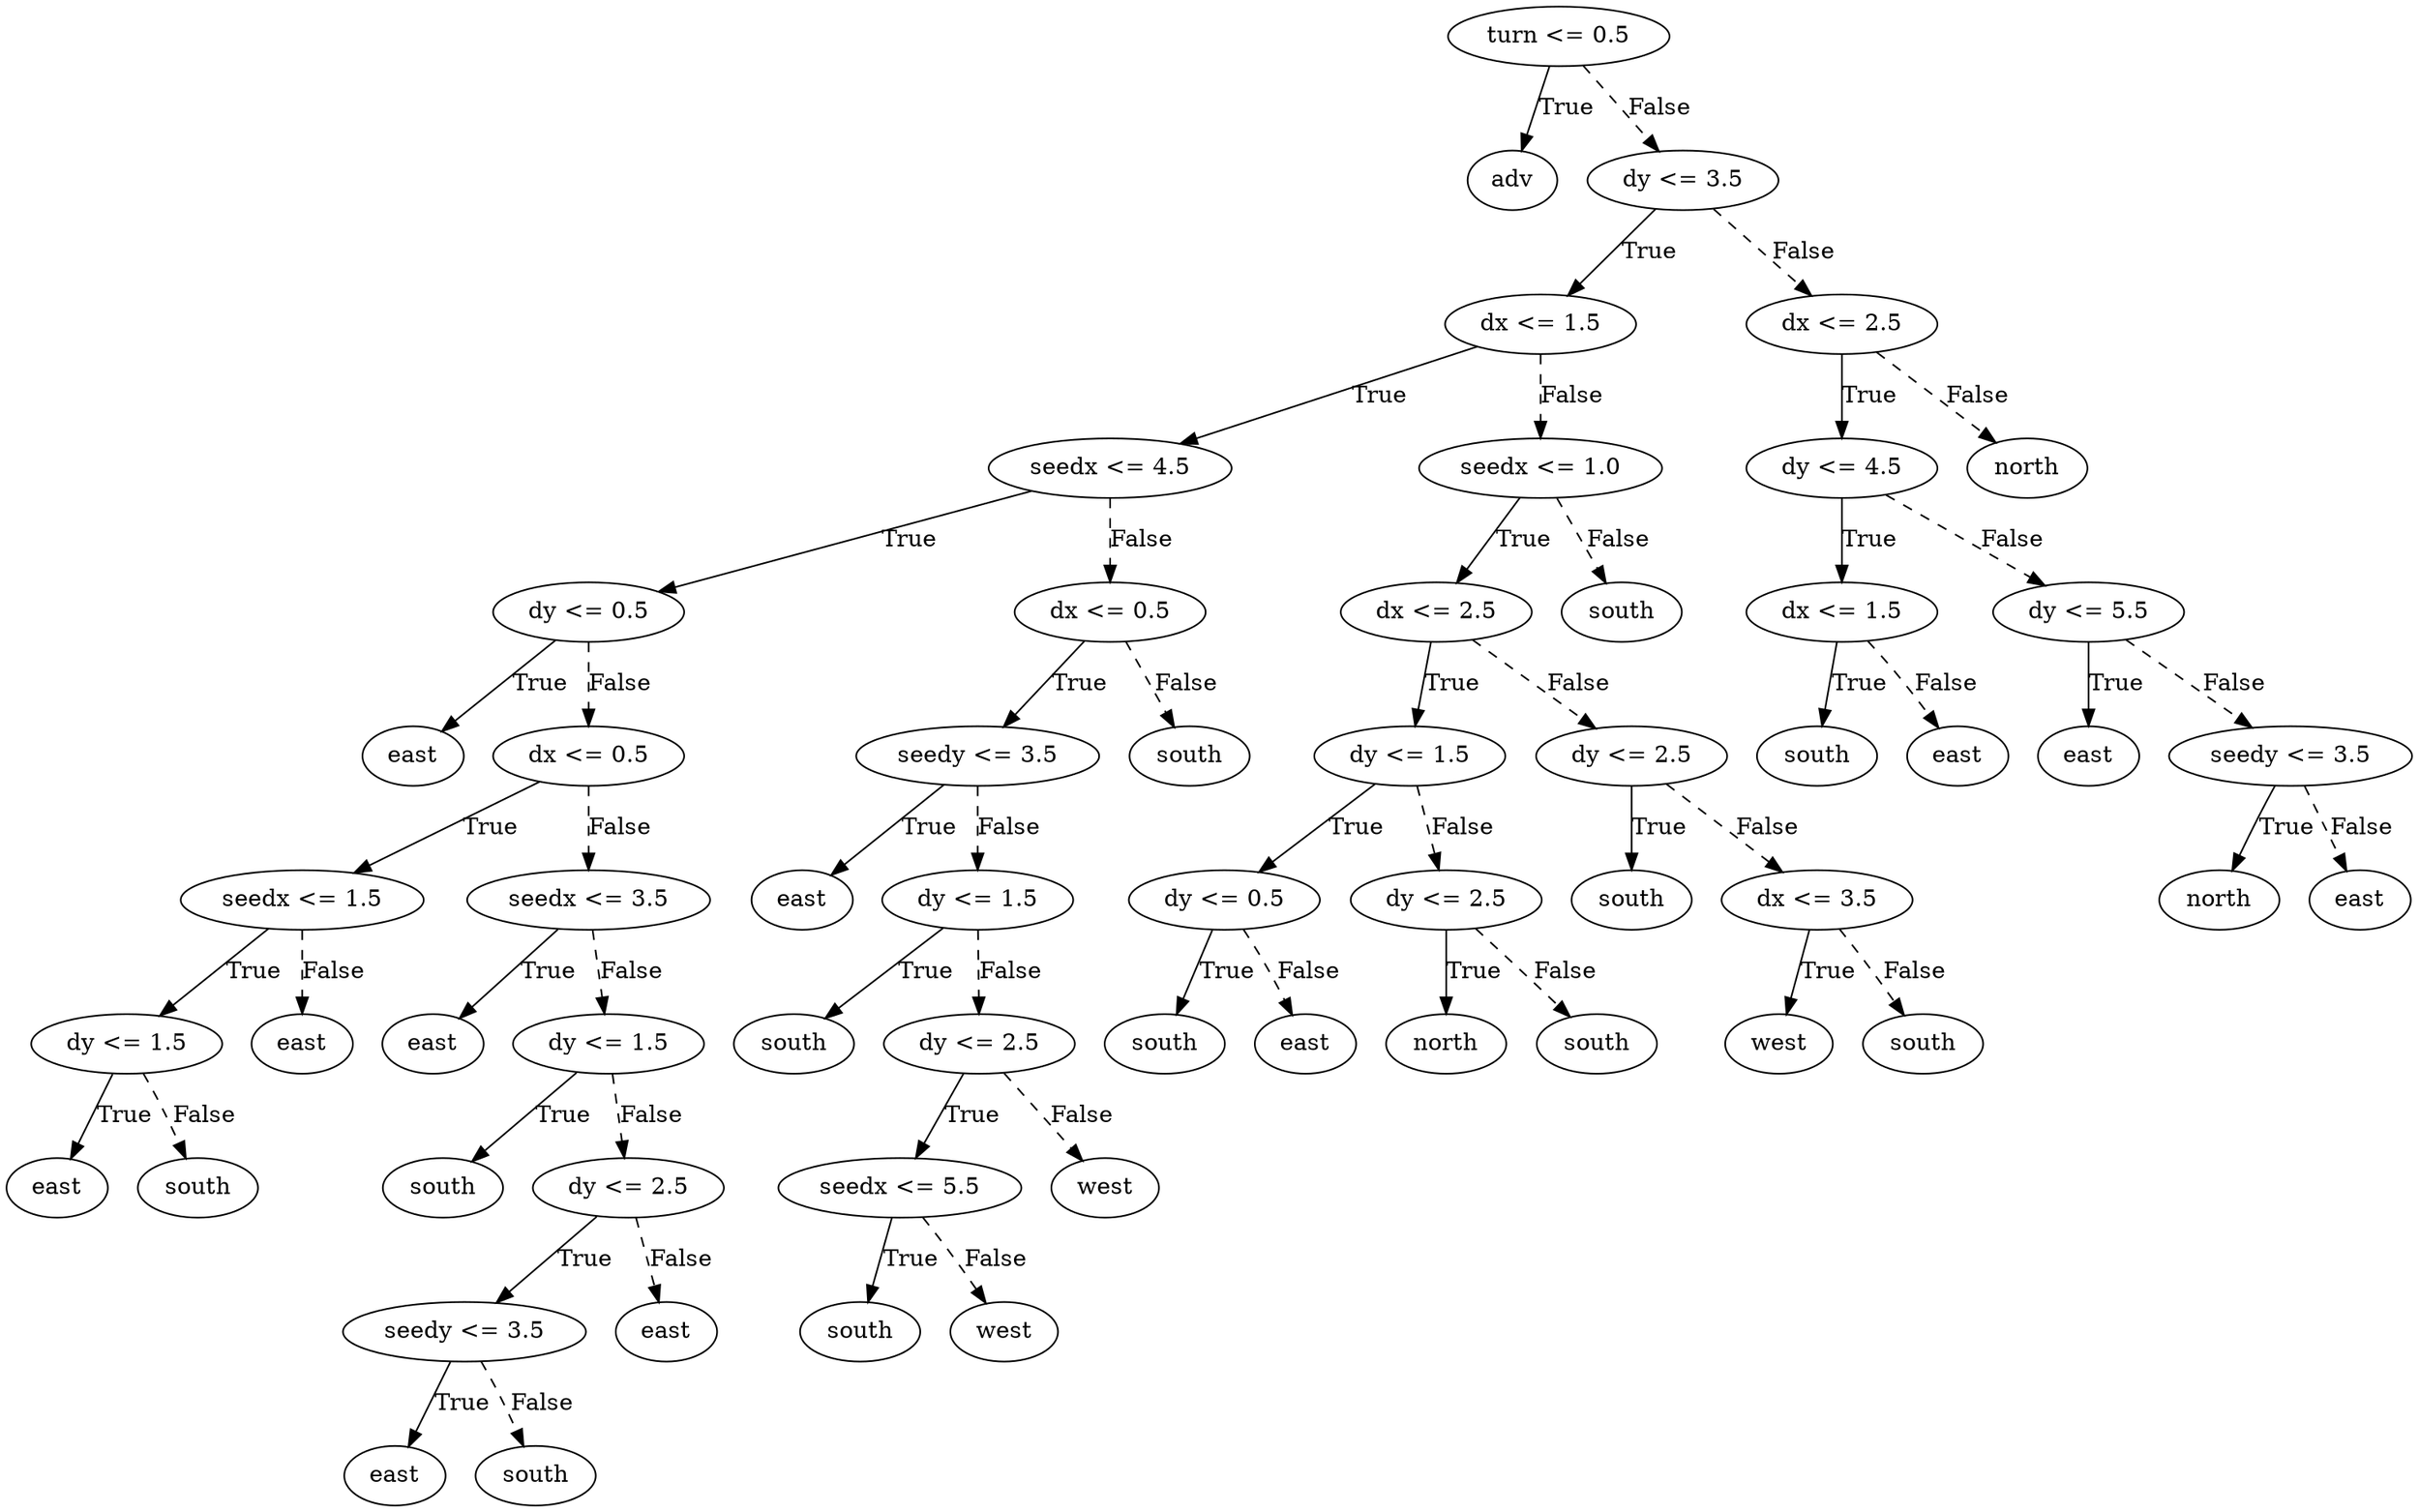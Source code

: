 digraph {
0 [label="turn <= 0.5"];
1 [label="adv"];
0 -> 1 [label="True"];
2 [label="dy <= 3.5"];
3 [label="dx <= 1.5"];
4 [label="seedx <= 4.5"];
5 [label="dy <= 0.5"];
6 [label="east"];
5 -> 6 [label="True"];
7 [label="dx <= 0.5"];
8 [label="seedx <= 1.5"];
9 [label="dy <= 1.5"];
10 [label="east"];
9 -> 10 [label="True"];
11 [label="south"];
9 -> 11 [style="dashed", label="False"];
8 -> 9 [label="True"];
12 [label="east"];
8 -> 12 [style="dashed", label="False"];
7 -> 8 [label="True"];
13 [label="seedx <= 3.5"];
14 [label="east"];
13 -> 14 [label="True"];
15 [label="dy <= 1.5"];
16 [label="south"];
15 -> 16 [label="True"];
17 [label="dy <= 2.5"];
18 [label="seedy <= 3.5"];
19 [label="east"];
18 -> 19 [label="True"];
20 [label="south"];
18 -> 20 [style="dashed", label="False"];
17 -> 18 [label="True"];
21 [label="east"];
17 -> 21 [style="dashed", label="False"];
15 -> 17 [style="dashed", label="False"];
13 -> 15 [style="dashed", label="False"];
7 -> 13 [style="dashed", label="False"];
5 -> 7 [style="dashed", label="False"];
4 -> 5 [label="True"];
22 [label="dx <= 0.5"];
23 [label="seedy <= 3.5"];
24 [label="east"];
23 -> 24 [label="True"];
25 [label="dy <= 1.5"];
26 [label="south"];
25 -> 26 [label="True"];
27 [label="dy <= 2.5"];
28 [label="seedx <= 5.5"];
29 [label="south"];
28 -> 29 [label="True"];
30 [label="west"];
28 -> 30 [style="dashed", label="False"];
27 -> 28 [label="True"];
31 [label="west"];
27 -> 31 [style="dashed", label="False"];
25 -> 27 [style="dashed", label="False"];
23 -> 25 [style="dashed", label="False"];
22 -> 23 [label="True"];
32 [label="south"];
22 -> 32 [style="dashed", label="False"];
4 -> 22 [style="dashed", label="False"];
3 -> 4 [label="True"];
33 [label="seedx <= 1.0"];
34 [label="dx <= 2.5"];
35 [label="dy <= 1.5"];
36 [label="dy <= 0.5"];
37 [label="south"];
36 -> 37 [label="True"];
38 [label="east"];
36 -> 38 [style="dashed", label="False"];
35 -> 36 [label="True"];
39 [label="dy <= 2.5"];
40 [label="north"];
39 -> 40 [label="True"];
41 [label="south"];
39 -> 41 [style="dashed", label="False"];
35 -> 39 [style="dashed", label="False"];
34 -> 35 [label="True"];
42 [label="dy <= 2.5"];
43 [label="south"];
42 -> 43 [label="True"];
44 [label="dx <= 3.5"];
45 [label="west"];
44 -> 45 [label="True"];
46 [label="south"];
44 -> 46 [style="dashed", label="False"];
42 -> 44 [style="dashed", label="False"];
34 -> 42 [style="dashed", label="False"];
33 -> 34 [label="True"];
47 [label="south"];
33 -> 47 [style="dashed", label="False"];
3 -> 33 [style="dashed", label="False"];
2 -> 3 [label="True"];
48 [label="dx <= 2.5"];
49 [label="dy <= 4.5"];
50 [label="dx <= 1.5"];
51 [label="south"];
50 -> 51 [label="True"];
52 [label="east"];
50 -> 52 [style="dashed", label="False"];
49 -> 50 [label="True"];
53 [label="dy <= 5.5"];
54 [label="east"];
53 -> 54 [label="True"];
55 [label="seedy <= 3.5"];
56 [label="north"];
55 -> 56 [label="True"];
57 [label="east"];
55 -> 57 [style="dashed", label="False"];
53 -> 55 [style="dashed", label="False"];
49 -> 53 [style="dashed", label="False"];
48 -> 49 [label="True"];
58 [label="north"];
48 -> 58 [style="dashed", label="False"];
2 -> 48 [style="dashed", label="False"];
0 -> 2 [style="dashed", label="False"];

}